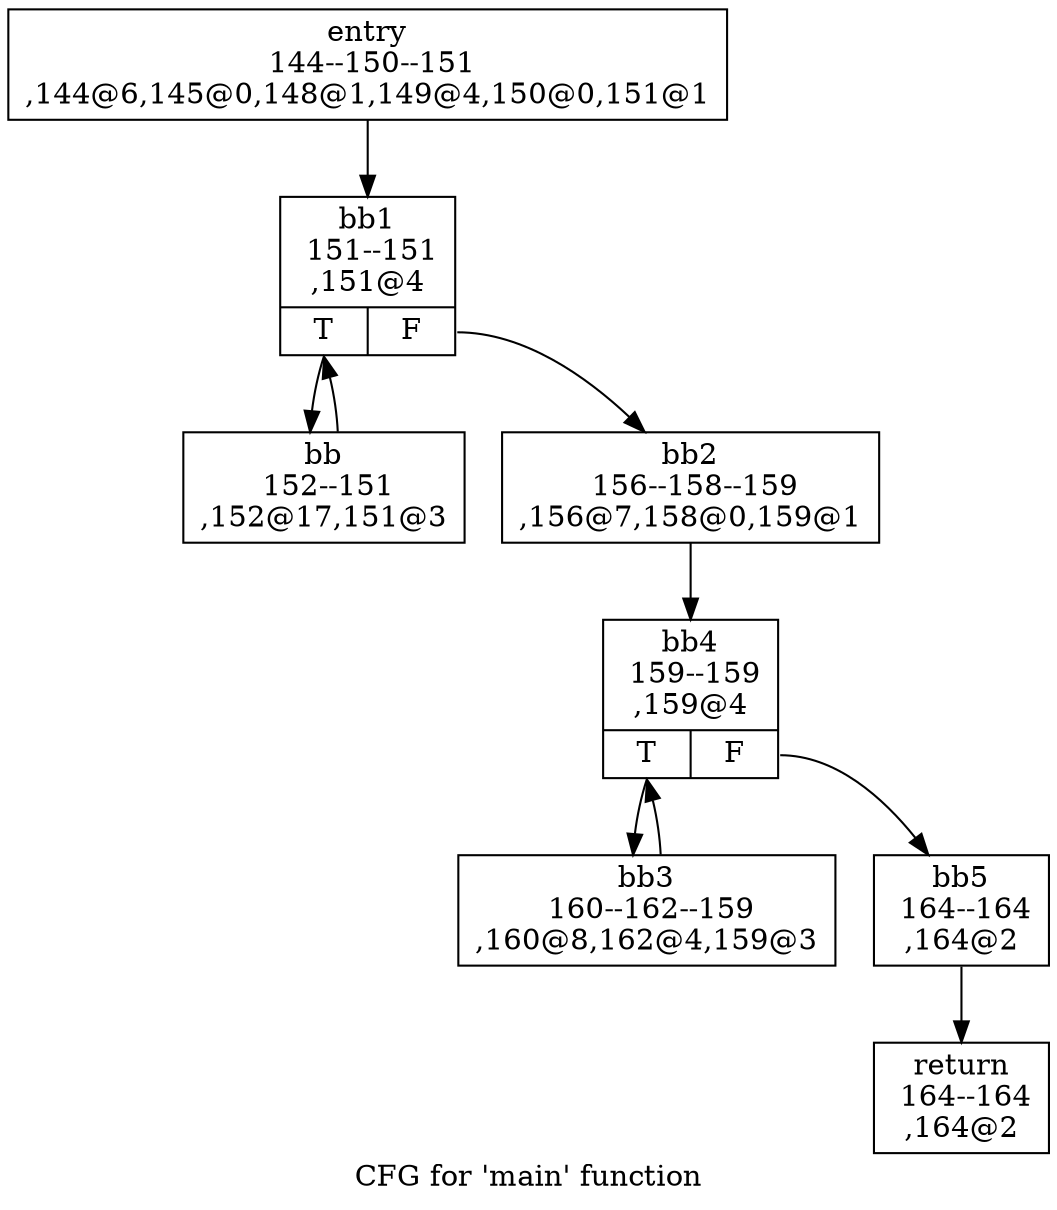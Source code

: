 digraph "CFG for 'main' function" {
	label="CFG for 'main' function";

	Node0x100821f10 [shape=record,label="{entry\n 144--150--151\n,144@6,145@0,148@1,149@4,150@0,151@1\n}"];
	Node0x100821f10 -> Node0x100821fb0;
	Node0x100821f60 [shape=record,label="{bb\n 152--151\n,152@17,151@3\n}"];
	Node0x100821f60 -> Node0x100821fb0;
	Node0x100821fb0 [shape=record,label="{bb1\n 151--151\n,151@4\n|{<s0>T|<s1>F}}"];
	Node0x100821fb0:s0 -> Node0x100821f60;
	Node0x100821fb0:s1 -> Node0x100822000;
	Node0x100822000 [shape=record,label="{bb2\n 156--158--159\n,156@7,158@0,159@1\n}"];
	Node0x100822000 -> Node0x1008220a0;
	Node0x100822050 [shape=record,label="{bb3\n 160--162--159\n,160@8,162@4,159@3\n}"];
	Node0x100822050 -> Node0x1008220a0;
	Node0x1008220a0 [shape=record,label="{bb4\n 159--159\n,159@4\n|{<s0>T|<s1>F}}"];
	Node0x1008220a0:s0 -> Node0x100822050;
	Node0x1008220a0:s1 -> Node0x1008220f0;
	Node0x1008220f0 [shape=record,label="{bb5\n 164--164\n,164@2\n}"];
	Node0x1008220f0 -> Node0x100822140;
	Node0x100822140 [shape=record,label="{return\n 164--164\n,164@2\n}"];
}
